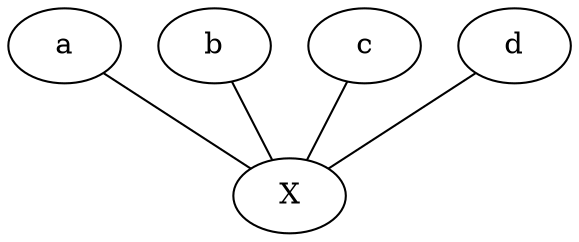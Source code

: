 graph A{
    a -- X;
    b -- X;
    c -- X;
    d -- X;
}

graph B{
    Y -- c;
    Y -- a;
}

